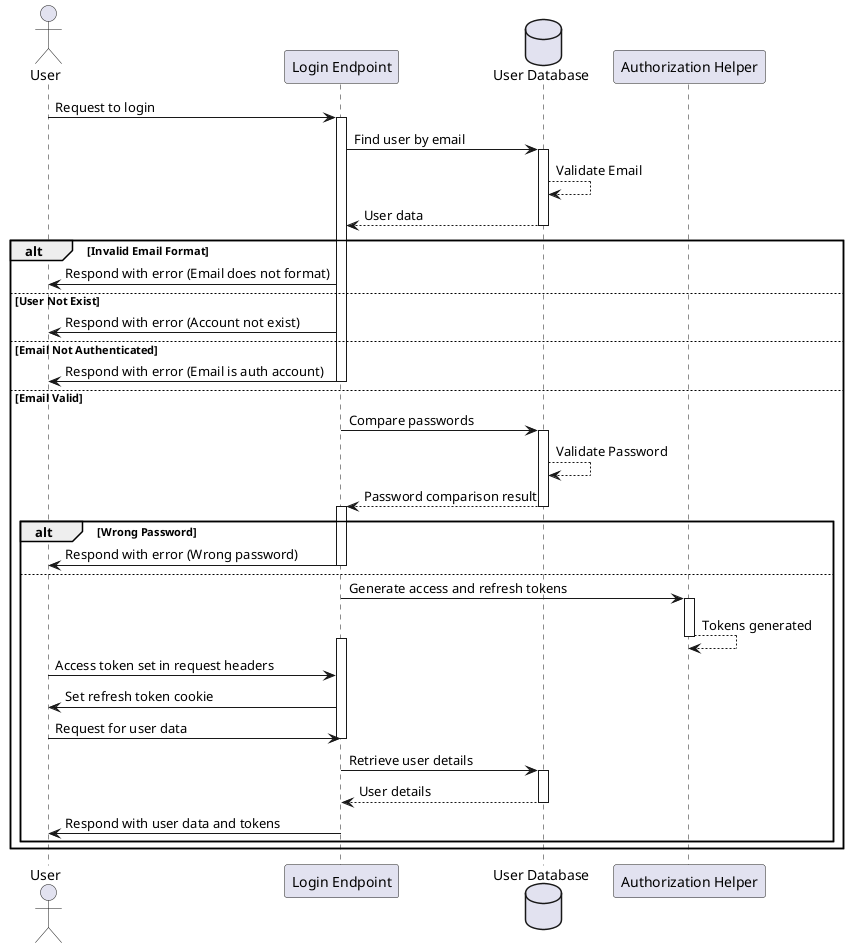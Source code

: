@startuml
actor User as U
participant "Login Endpoint" as LoginEndpoint
database "User Database" as DB
participant "Authorization Helper" as AuthHelper

U -> LoginEndpoint: Request to login
activate LoginEndpoint
LoginEndpoint -> DB: Find user by email
activate DB
DB --> DB: Validate Email
DB --> LoginEndpoint: User data
deactivate DB

alt Invalid Email Format
    LoginEndpoint -> U: Respond with error (Email does not format)
else User Not Exist
    LoginEndpoint -> U: Respond with error (Account not exist)
else Email Not Authenticated
    LoginEndpoint -> U: Respond with error (Email is auth account)
    deactivate LoginEndpoint
else Email Valid
    LoginEndpoint -> DB: Compare passwords
    activate DB
    DB --> DB: Validate Password
    DB --> LoginEndpoint: Password comparison result
    deactivate DB

    alt Wrong Password
        activate LoginEndpoint
        LoginEndpoint -> U: Respond with error (Wrong password)
        deactivate LoginEndpoint
    else
        LoginEndpoint -> AuthHelper: Generate access and refresh tokens
        activate AuthHelper
        AuthHelper --> AuthHelper: Tokens generated
        deactivate AuthHelper


        activate LoginEndpoint
        U -> LoginEndpoint: Access token set in request headers
        LoginEndpoint -> U: Set refresh token cookie
        U -> LoginEndpoint: Request for user data
        deactivate LoginEndpoint

        LoginEndpoint -> DB: Retrieve user details
        activate DB
        DB --> LoginEndpoint: User details
        deactivate DB
        LoginEndpoint -> U: Respond with user data and tokens
        deactivate LoginEndpoint
    end
end

@enduml
